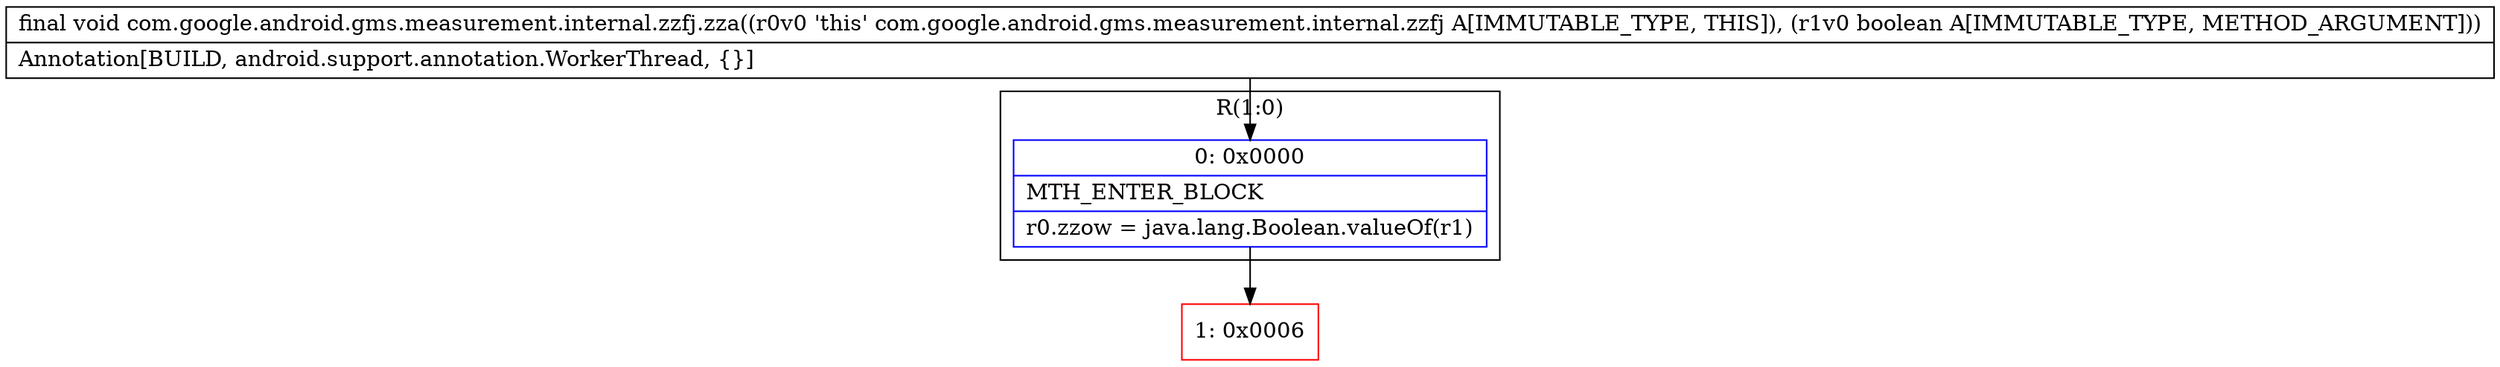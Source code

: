 digraph "CFG forcom.google.android.gms.measurement.internal.zzfj.zza(Z)V" {
subgraph cluster_Region_1099282651 {
label = "R(1:0)";
node [shape=record,color=blue];
Node_0 [shape=record,label="{0\:\ 0x0000|MTH_ENTER_BLOCK\l|r0.zzow = java.lang.Boolean.valueOf(r1)\l}"];
}
Node_1 [shape=record,color=red,label="{1\:\ 0x0006}"];
MethodNode[shape=record,label="{final void com.google.android.gms.measurement.internal.zzfj.zza((r0v0 'this' com.google.android.gms.measurement.internal.zzfj A[IMMUTABLE_TYPE, THIS]), (r1v0 boolean A[IMMUTABLE_TYPE, METHOD_ARGUMENT]))  | Annotation[BUILD, android.support.annotation.WorkerThread, \{\}]\l}"];
MethodNode -> Node_0;
Node_0 -> Node_1;
}

